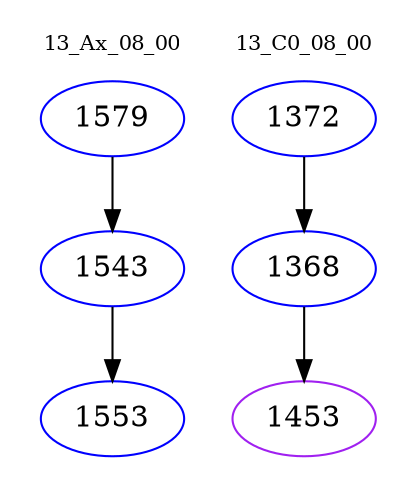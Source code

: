 digraph{
subgraph cluster_0 {
color = white
label = "13_Ax_08_00";
fontsize=10;
T0_1579 [label="1579", color="blue"]
T0_1579 -> T0_1543 [color="black"]
T0_1543 [label="1543", color="blue"]
T0_1543 -> T0_1553 [color="black"]
T0_1553 [label="1553", color="blue"]
}
subgraph cluster_1 {
color = white
label = "13_C0_08_00";
fontsize=10;
T1_1372 [label="1372", color="blue"]
T1_1372 -> T1_1368 [color="black"]
T1_1368 [label="1368", color="blue"]
T1_1368 -> T1_1453 [color="black"]
T1_1453 [label="1453", color="purple"]
}
}

